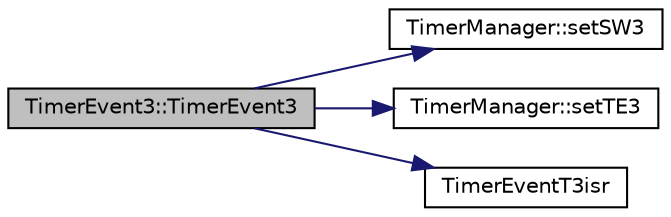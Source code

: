 digraph G
{
  edge [fontname="Helvetica",fontsize="10",labelfontname="Helvetica",labelfontsize="10"];
  node [fontname="Helvetica",fontsize="10",shape=record];
  rankdir=LR;
  Node1 [label="TimerEvent3::TimerEvent3",height=0.2,width=0.4,color="black", fillcolor="grey75", style="filled" fontcolor="black"];
  Node1 -> Node2 [color="midnightblue",fontsize="10",style="solid",fontname="Helvetica"];
  Node2 [label="TimerManager::setSW3",height=0.2,width=0.4,color="black", fillcolor="white", style="filled",URL="$class_timer_manager.html#a491c03c0dac7b2e2925c9caa91195196"];
  Node1 -> Node3 [color="midnightblue",fontsize="10",style="solid",fontname="Helvetica"];
  Node3 [label="TimerManager::setTE3",height=0.2,width=0.4,color="black", fillcolor="white", style="filled",URL="$class_timer_manager.html#adc0c84239010c3182995234b359f1abe"];
  Node1 -> Node4 [color="midnightblue",fontsize="10",style="solid",fontname="Helvetica"];
  Node4 [label="TimerEventT3isr",height=0.2,width=0.4,color="black", fillcolor="white", style="filled",URL="$_timer_event3_8cpp.html#a9edf9eb7d62d6efcec64bca24b601203",tooltip="class TimerEvent3: is a class which use to execute a task priodicaly on base of the given time there ..."];
}
